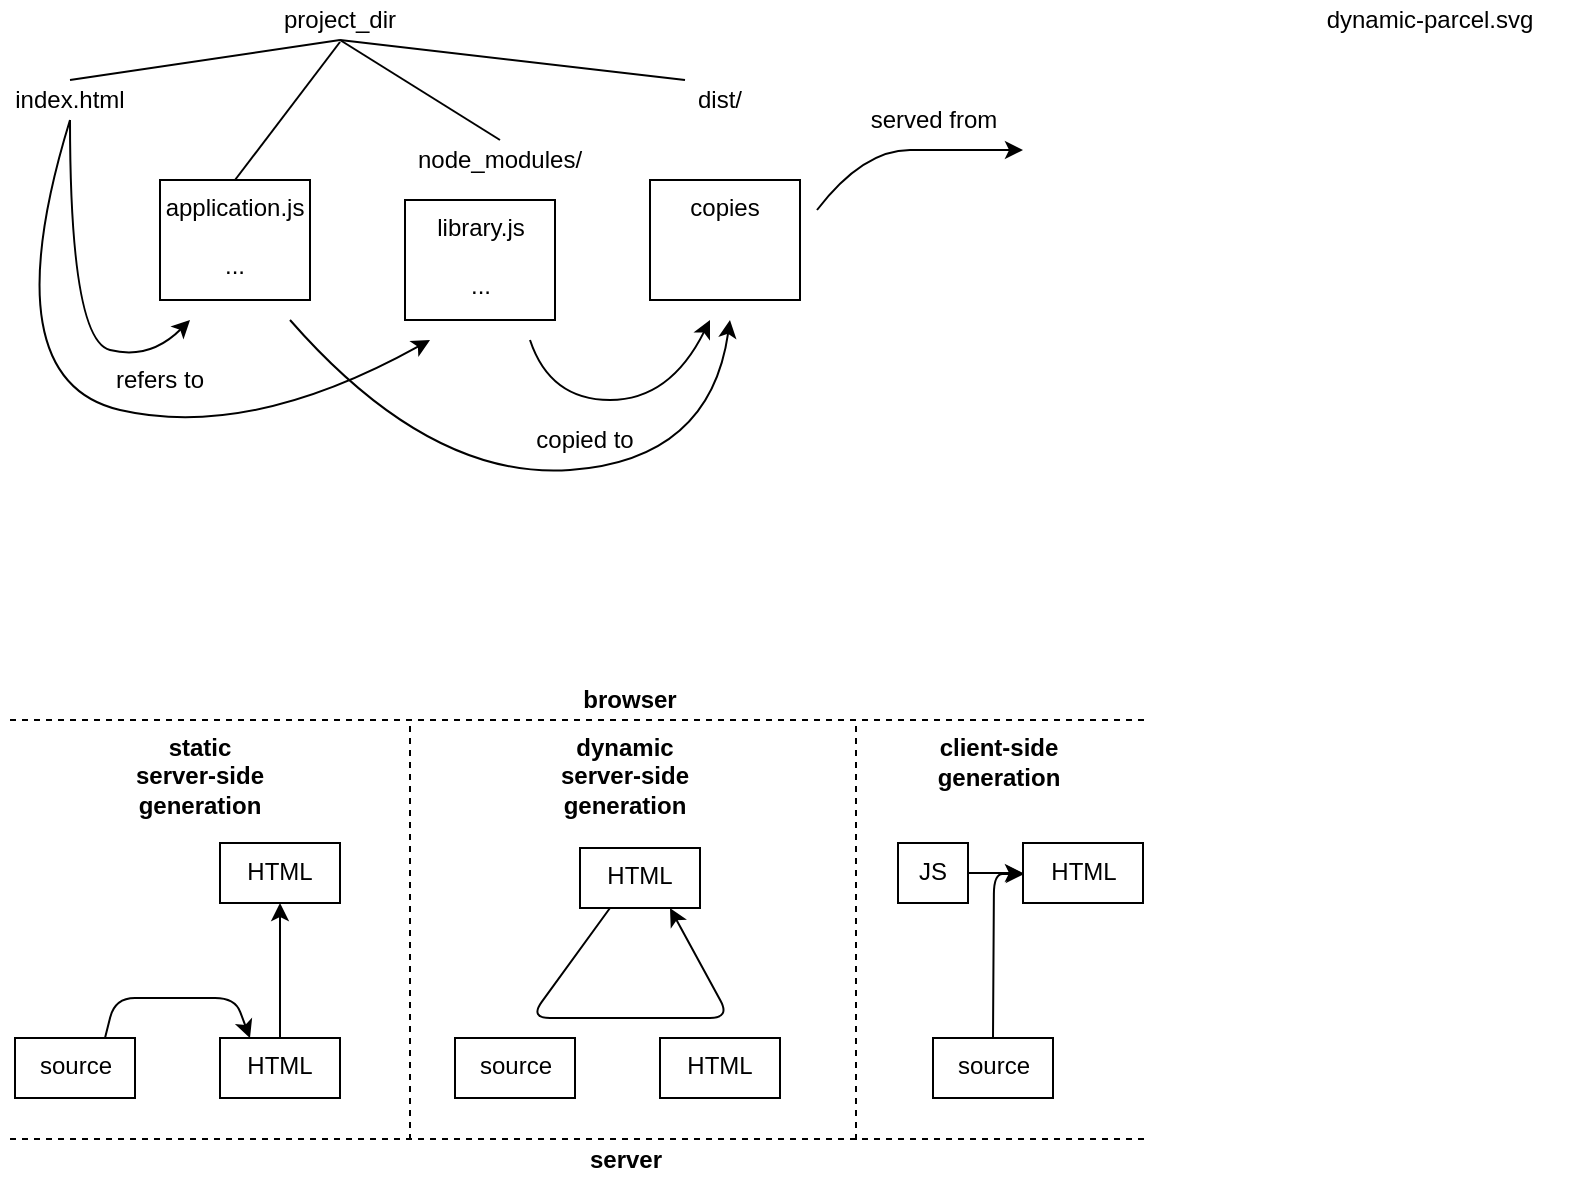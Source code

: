 <mxfile pages="1" version="11.2.5" type="device"><diagram id="yaVWIH-jsMG8yFeUNM9y" name="Page-1"><mxGraphModel dx="946" dy="682" grid="1" gridSize="10" guides="1" tooltips="1" connect="1" arrows="1" fold="1" page="1" pageScale="1" pageWidth="850" pageHeight="1100" math="0" shadow="0"><root><mxCell id="0"/><mxCell id="1" parent="0"/><mxCell id="o_6l_qOaCCI1nYmJL0x8-1" value="project_dir" style="text;html=1;strokeColor=none;fillColor=none;align=center;verticalAlign=middle;whiteSpace=wrap;rounded=0;" parent="1" vertex="1"><mxGeometry x="170" y="40" width="70" height="20" as="geometry"/></mxCell><mxCell id="o_6l_qOaCCI1nYmJL0x8-3" value="node_modules/" style="text;html=1;strokeColor=none;fillColor=none;align=center;verticalAlign=middle;whiteSpace=wrap;rounded=0;" parent="1" vertex="1"><mxGeometry x="240" y="110" width="90" height="20" as="geometry"/></mxCell><mxCell id="o_6l_qOaCCI1nYmJL0x8-4" value="dist/" style="text;html=1;strokeColor=none;fillColor=none;align=center;verticalAlign=middle;whiteSpace=wrap;rounded=0;" parent="1" vertex="1"><mxGeometry x="360" y="80" width="70" height="20" as="geometry"/></mxCell><mxCell id="o_6l_qOaCCI1nYmJL0x8-5" value="" style="endArrow=none;html=1;entryX=0.5;entryY=1;entryDx=0;entryDy=0;exitX=0.5;exitY=0;exitDx=0;exitDy=0;" parent="1" source="f-8hXusbGtmMCTo0vzvm-1" target="o_6l_qOaCCI1nYmJL0x8-1" edge="1"><mxGeometry width="50" height="50" relative="1" as="geometry"><mxPoint x="123" y="80" as="sourcePoint"/><mxPoint x="120" y="120" as="targetPoint"/></mxGeometry></mxCell><mxCell id="o_6l_qOaCCI1nYmJL0x8-6" value="" style="endArrow=none;html=1;entryX=0.5;entryY=1;entryDx=0;entryDy=0;exitX=0.5;exitY=0;exitDx=0;exitDy=0;" parent="1" source="o_6l_qOaCCI1nYmJL0x8-3" target="o_6l_qOaCCI1nYmJL0x8-1" edge="1"><mxGeometry width="50" height="50" relative="1" as="geometry"><mxPoint x="70" y="170" as="sourcePoint"/><mxPoint x="120" y="120" as="targetPoint"/></mxGeometry></mxCell><mxCell id="o_6l_qOaCCI1nYmJL0x8-7" value="" style="endArrow=none;html=1;entryX=0.5;entryY=1;entryDx=0;entryDy=0;exitX=0.25;exitY=0;exitDx=0;exitDy=0;" parent="1" source="o_6l_qOaCCI1nYmJL0x8-4" target="o_6l_qOaCCI1nYmJL0x8-1" edge="1"><mxGeometry width="50" height="50" relative="1" as="geometry"><mxPoint x="70" y="170" as="sourcePoint"/><mxPoint x="120" y="120" as="targetPoint"/></mxGeometry></mxCell><mxCell id="_d4aqMN1QwptqR4X2eZh-1" value="dynamic-parcel.svg" style="text;html=1;strokeColor=none;fillColor=none;align=center;verticalAlign=middle;whiteSpace=wrap;rounded=0;" parent="1" vertex="1"><mxGeometry x="670" y="40" width="160" height="20" as="geometry"/></mxCell><mxCell id="f-8hXusbGtmMCTo0vzvm-1" value="index.html" style="text;html=1;strokeColor=none;fillColor=none;align=center;verticalAlign=middle;whiteSpace=wrap;rounded=0;" parent="1" vertex="1"><mxGeometry x="35" y="80" width="70" height="20" as="geometry"/></mxCell><mxCell id="f-8hXusbGtmMCTo0vzvm-8" value="application.js&lt;div&gt;&lt;br&gt;&lt;/div&gt;&lt;div&gt;...&lt;br&gt;&lt;/div&gt;" style="text;html=1;strokeColor=#000000;fillColor=#ffffff;align=center;verticalAlign=top;whiteSpace=wrap;rounded=0;" parent="1" vertex="1"><mxGeometry x="115" y="130" width="75" height="60" as="geometry"/></mxCell><mxCell id="f-8hXusbGtmMCTo0vzvm-16" value="" style="endArrow=none;html=1;exitX=0.5;exitY=0;exitDx=0;exitDy=0;" parent="1" source="f-8hXusbGtmMCTo0vzvm-8" edge="1"><mxGeometry width="50" height="50" relative="1" as="geometry"><mxPoint x="40" y="230" as="sourcePoint"/><mxPoint x="205" y="61" as="targetPoint"/></mxGeometry></mxCell><mxCell id="f-8hXusbGtmMCTo0vzvm-19" value="library.js&lt;div&gt;&lt;br&gt;&lt;/div&gt;&lt;div&gt;...&lt;br&gt;&lt;/div&gt;" style="text;html=1;strokeColor=#000000;fillColor=#ffffff;align=center;verticalAlign=top;whiteSpace=wrap;rounded=0;" parent="1" vertex="1"><mxGeometry x="237.5" y="140" width="75" height="60" as="geometry"/></mxCell><mxCell id="f-8hXusbGtmMCTo0vzvm-22" value="&lt;div&gt;copies&lt;/div&gt;" style="text;html=1;strokeColor=#000000;fillColor=#ffffff;align=center;verticalAlign=top;whiteSpace=wrap;rounded=0;" parent="1" vertex="1"><mxGeometry x="360" y="130" width="75" height="60" as="geometry"/></mxCell><mxCell id="f-8hXusbGtmMCTo0vzvm-24" value="" style="curved=1;endArrow=classic;html=1;exitX=0.5;exitY=1;exitDx=0;exitDy=0;" parent="1" source="f-8hXusbGtmMCTo0vzvm-1" edge="1"><mxGeometry width="50" height="50" relative="1" as="geometry"><mxPoint x="40" y="280" as="sourcePoint"/><mxPoint x="250" y="210" as="targetPoint"/><Array as="points"><mxPoint x="30" y="230"/><mxPoint x="160" y="260"/></Array></mxGeometry></mxCell><mxCell id="f-8hXusbGtmMCTo0vzvm-25" value="" style="curved=1;endArrow=classic;html=1;exitX=0.5;exitY=1;exitDx=0;exitDy=0;" parent="1" source="f-8hXusbGtmMCTo0vzvm-1" edge="1"><mxGeometry width="50" height="50" relative="1" as="geometry"><mxPoint x="80" y="110" as="sourcePoint"/><mxPoint x="130" y="200" as="targetPoint"/><Array as="points"><mxPoint x="70" y="210"/><mxPoint x="110" y="220"/></Array></mxGeometry></mxCell><mxCell id="f-8hXusbGtmMCTo0vzvm-26" value="refers to" style="text;html=1;strokeColor=none;fillColor=none;align=center;verticalAlign=middle;whiteSpace=wrap;rounded=0;" parent="1" vertex="1"><mxGeometry x="90" y="220" width="50" height="20" as="geometry"/></mxCell><mxCell id="f-8hXusbGtmMCTo0vzvm-27" value="" style="curved=1;endArrow=classic;html=1;" parent="1" edge="1"><mxGeometry width="50" height="50" relative="1" as="geometry"><mxPoint x="180" y="200" as="sourcePoint"/><mxPoint x="400" y="200" as="targetPoint"/><Array as="points"><mxPoint x="250" y="280"/><mxPoint x="390" y="270"/></Array></mxGeometry></mxCell><mxCell id="f-8hXusbGtmMCTo0vzvm-29" value="" style="curved=1;endArrow=classic;html=1;" parent="1" edge="1"><mxGeometry width="50" height="50" relative="1" as="geometry"><mxPoint x="300" y="210" as="sourcePoint"/><mxPoint x="390" y="200" as="targetPoint"/><Array as="points"><mxPoint x="310" y="240"/><mxPoint x="370" y="240"/></Array></mxGeometry></mxCell><mxCell id="f-8hXusbGtmMCTo0vzvm-30" value="copied to" style="text;html=1;strokeColor=none;fillColor=none;align=center;verticalAlign=middle;whiteSpace=wrap;rounded=0;" parent="1" vertex="1"><mxGeometry x="300" y="250" width="55" height="20" as="geometry"/></mxCell><mxCell id="f-8hXusbGtmMCTo0vzvm-31" value="" style="curved=1;endArrow=classic;html=1;" parent="1" edge="1"><mxGeometry width="50" height="50" relative="1" as="geometry"><mxPoint x="443.5" y="145" as="sourcePoint"/><mxPoint x="546.5" y="115" as="targetPoint"/><Array as="points"><mxPoint x="466.5" y="115"/><mxPoint x="513.5" y="115"/></Array></mxGeometry></mxCell><mxCell id="f-8hXusbGtmMCTo0vzvm-32" value="served from" style="text;html=1;strokeColor=none;fillColor=none;align=center;verticalAlign=middle;whiteSpace=wrap;rounded=0;" parent="1" vertex="1"><mxGeometry x="466.5" y="90" width="70" height="20" as="geometry"/></mxCell><mxCell id="IxXy48B7Cp5yvvAPrJDf-1" value="&lt;div&gt;source&lt;/div&gt;" style="text;html=1;strokeColor=#000000;fillColor=#ffffff;align=center;verticalAlign=top;whiteSpace=wrap;rounded=0;" parent="1" vertex="1"><mxGeometry x="42.5" y="559" width="60" height="30" as="geometry"/></mxCell><mxCell id="IxXy48B7Cp5yvvAPrJDf-2" value="&lt;div&gt;HTML&lt;/div&gt;" style="text;html=1;strokeColor=#000000;fillColor=#ffffff;align=center;verticalAlign=top;whiteSpace=wrap;rounded=0;" parent="1" vertex="1"><mxGeometry x="145" y="559" width="60" height="30" as="geometry"/></mxCell><mxCell id="IxXy48B7Cp5yvvAPrJDf-7" value="&lt;div&gt;source&lt;/div&gt;" style="text;html=1;strokeColor=#000000;fillColor=#ffffff;align=center;verticalAlign=top;whiteSpace=wrap;rounded=0;" parent="1" vertex="1"><mxGeometry x="262.5" y="559" width="60" height="30" as="geometry"/></mxCell><mxCell id="IxXy48B7Cp5yvvAPrJDf-8" value="&lt;div&gt;HTML&lt;/div&gt;" style="text;html=1;strokeColor=#000000;fillColor=#ffffff;align=center;verticalAlign=top;whiteSpace=wrap;rounded=0;" parent="1" vertex="1"><mxGeometry x="365" y="559" width="60" height="30" as="geometry"/></mxCell><mxCell id="IxXy48B7Cp5yvvAPrJDf-10" value="&lt;div&gt;source&lt;/div&gt;" style="text;html=1;strokeColor=#000000;fillColor=#ffffff;align=center;verticalAlign=top;whiteSpace=wrap;rounded=0;" parent="1" vertex="1"><mxGeometry x="501.5" y="559" width="60" height="30" as="geometry"/></mxCell><mxCell id="IxXy48B7Cp5yvvAPrJDf-12" value="&lt;div&gt;HTML&lt;/div&gt;" style="text;html=1;strokeColor=#000000;fillColor=#ffffff;align=center;verticalAlign=top;whiteSpace=wrap;rounded=0;" parent="1" vertex="1"><mxGeometry x="145" y="461.5" width="60" height="30" as="geometry"/></mxCell><mxCell id="IxXy48B7Cp5yvvAPrJDf-13" value="" style="endArrow=classic;html=1;entryX=0.25;entryY=0;entryDx=0;entryDy=0;exitX=0.75;exitY=0;exitDx=0;exitDy=0;" parent="1" source="IxXy48B7Cp5yvvAPrJDf-1" target="IxXy48B7Cp5yvvAPrJDf-2" edge="1"><mxGeometry width="50" height="50" relative="1" as="geometry"><mxPoint x="42.5" y="669" as="sourcePoint"/><mxPoint x="92.5" y="619" as="targetPoint"/><Array as="points"><mxPoint x="92.5" y="539"/><mxPoint x="152.5" y="539"/></Array></mxGeometry></mxCell><mxCell id="IxXy48B7Cp5yvvAPrJDf-14" value="&lt;b&gt;browser&lt;/b&gt;" style="text;html=1;strokeColor=none;fillColor=none;align=center;verticalAlign=middle;whiteSpace=wrap;rounded=0;" parent="1" vertex="1"><mxGeometry x="320" y="380" width="60" height="20" as="geometry"/></mxCell><mxCell id="IxXy48B7Cp5yvvAPrJDf-15" value="&lt;b&gt;server&lt;/b&gt;" style="text;html=1;strokeColor=none;fillColor=none;align=center;verticalAlign=middle;whiteSpace=wrap;rounded=0;" parent="1" vertex="1"><mxGeometry x="317.5" y="610" width="60" height="20" as="geometry"/></mxCell><mxCell id="IxXy48B7Cp5yvvAPrJDf-16" value="&lt;b&gt;static&lt;br&gt;server-side&lt;br&gt;generation&lt;/b&gt;" style="text;html=1;strokeColor=none;fillColor=none;align=center;verticalAlign=middle;whiteSpace=wrap;rounded=0;" parent="1" vertex="1"><mxGeometry x="95" y="399" width="80" height="58" as="geometry"/></mxCell><mxCell id="IxXy48B7Cp5yvvAPrJDf-17" value="&lt;b&gt;dynamic&lt;br&gt;server-side&lt;br&gt;generation&lt;/b&gt;" style="text;html=1;strokeColor=none;fillColor=none;align=center;verticalAlign=middle;whiteSpace=wrap;rounded=0;" parent="1" vertex="1"><mxGeometry x="305" y="404" width="85" height="48" as="geometry"/></mxCell><mxCell id="IxXy48B7Cp5yvvAPrJDf-18" value="&lt;div&gt;HTML&lt;/div&gt;" style="text;html=1;strokeColor=#000000;fillColor=#ffffff;align=center;verticalAlign=top;whiteSpace=wrap;rounded=0;" parent="1" vertex="1"><mxGeometry x="325" y="464" width="60" height="30" as="geometry"/></mxCell><mxCell id="IxXy48B7Cp5yvvAPrJDf-19" value="" style="endArrow=none;dashed=1;html=1;" parent="1" edge="1"><mxGeometry width="50" height="50" relative="1" as="geometry"><mxPoint x="240" y="610" as="sourcePoint"/><mxPoint x="240" y="400" as="targetPoint"/></mxGeometry></mxCell><mxCell id="IxXy48B7Cp5yvvAPrJDf-20" value="" style="endArrow=classic;html=1;entryX=0.5;entryY=1;entryDx=0;entryDy=0;exitX=0.5;exitY=0;exitDx=0;exitDy=0;" parent="1" source="IxXy48B7Cp5yvvAPrJDf-2" target="IxXy48B7Cp5yvvAPrJDf-12" edge="1"><mxGeometry width="50" height="50" relative="1" as="geometry"><mxPoint x="40" y="729" as="sourcePoint"/><mxPoint x="90" y="679" as="targetPoint"/></mxGeometry></mxCell><mxCell id="IxXy48B7Cp5yvvAPrJDf-21" value="" style="endArrow=classic;html=1;entryX=0.75;entryY=1;entryDx=0;entryDy=0;exitX=0.25;exitY=1;exitDx=0;exitDy=0;" parent="1" source="IxXy48B7Cp5yvvAPrJDf-18" target="IxXy48B7Cp5yvvAPrJDf-18" edge="1"><mxGeometry width="50" height="50" relative="1" as="geometry"><mxPoint x="360" y="509" as="sourcePoint"/><mxPoint x="90" y="679" as="targetPoint"/><Array as="points"><mxPoint x="300" y="549"/><mxPoint x="400" y="549"/></Array></mxGeometry></mxCell><mxCell id="IxXy48B7Cp5yvvAPrJDf-22" value="&lt;b&gt;client-side&lt;br&gt;generation&lt;/b&gt;" style="text;html=1;strokeColor=none;fillColor=none;align=center;verticalAlign=middle;whiteSpace=wrap;rounded=0;" parent="1" vertex="1"><mxGeometry x="491.5" y="396.5" width="85" height="48" as="geometry"/></mxCell><mxCell id="IxXy48B7Cp5yvvAPrJDf-23" value="&lt;div&gt;HTML&lt;/div&gt;" style="text;html=1;strokeColor=#000000;fillColor=#ffffff;align=center;verticalAlign=top;whiteSpace=wrap;rounded=0;" parent="1" vertex="1"><mxGeometry x="546.5" y="461.5" width="60" height="30" as="geometry"/></mxCell><mxCell id="IxXy48B7Cp5yvvAPrJDf-24" value="JS" style="text;html=1;strokeColor=#000000;fillColor=#ffffff;align=center;verticalAlign=top;whiteSpace=wrap;rounded=0;" parent="1" vertex="1"><mxGeometry x="484" y="461.5" width="35" height="30" as="geometry"/></mxCell><mxCell id="IxXy48B7Cp5yvvAPrJDf-25" value="" style="endArrow=none;dashed=1;html=1;" parent="1" edge="1"><mxGeometry width="50" height="50" relative="1" as="geometry"><mxPoint x="463" y="610" as="sourcePoint"/><mxPoint x="463" y="400" as="targetPoint"/></mxGeometry></mxCell><mxCell id="IxXy48B7Cp5yvvAPrJDf-26" value="" style="endArrow=classic;html=1;exitX=0.5;exitY=0;exitDx=0;exitDy=0;" parent="1" source="IxXy48B7Cp5yvvAPrJDf-10" edge="1"><mxGeometry width="50" height="50" relative="1" as="geometry"><mxPoint x="40" y="689" as="sourcePoint"/><mxPoint x="547" y="477" as="targetPoint"/><Array as="points"><mxPoint x="532" y="477"/></Array></mxGeometry></mxCell><mxCell id="IxXy48B7Cp5yvvAPrJDf-27" value="" style="endArrow=classic;html=1;entryX=0;entryY=0.5;entryDx=0;entryDy=0;exitX=1;exitY=0.5;exitDx=0;exitDy=0;" parent="1" source="IxXy48B7Cp5yvvAPrJDf-24" target="IxXy48B7Cp5yvvAPrJDf-23" edge="1"><mxGeometry width="50" height="50" relative="1" as="geometry"><mxPoint x="40" y="689" as="sourcePoint"/><mxPoint x="90" y="639" as="targetPoint"/></mxGeometry></mxCell><mxCell id="IxXy48B7Cp5yvvAPrJDf-28" value="" style="endArrow=none;dashed=1;html=1;" parent="1" edge="1"><mxGeometry width="50" height="50" relative="1" as="geometry"><mxPoint x="40" y="400" as="sourcePoint"/><mxPoint x="610" y="400" as="targetPoint"/></mxGeometry></mxCell><mxCell id="IxXy48B7Cp5yvvAPrJDf-29" value="" style="endArrow=none;dashed=1;html=1;" parent="1" edge="1"><mxGeometry width="50" height="50" relative="1" as="geometry"><mxPoint x="40" y="609.5" as="sourcePoint"/><mxPoint x="610" y="609.5" as="targetPoint"/></mxGeometry></mxCell></root></mxGraphModel></diagram></mxfile>